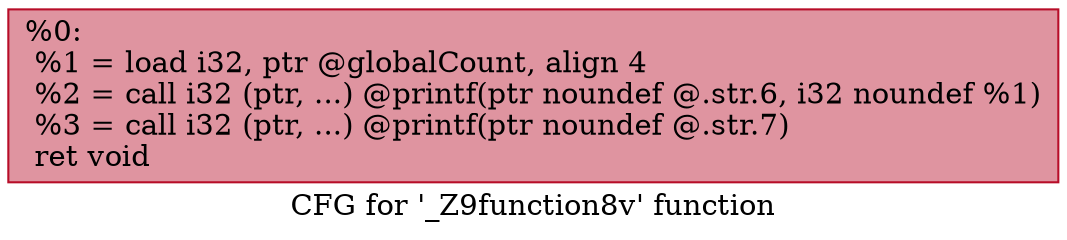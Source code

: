 digraph "CFG for '_Z9function8v' function" {
	label="CFG for '_Z9function8v' function";

	Node0x55a2dda21f20 [shape=record,color="#b70d28ff", style=filled, fillcolor="#b70d2870",label="{%0:\l  %1 = load i32, ptr @globalCount, align 4\l  %2 = call i32 (ptr, ...) @printf(ptr noundef @.str.6, i32 noundef %1)\l  %3 = call i32 (ptr, ...) @printf(ptr noundef @.str.7)\l  ret void\l}"];
}

